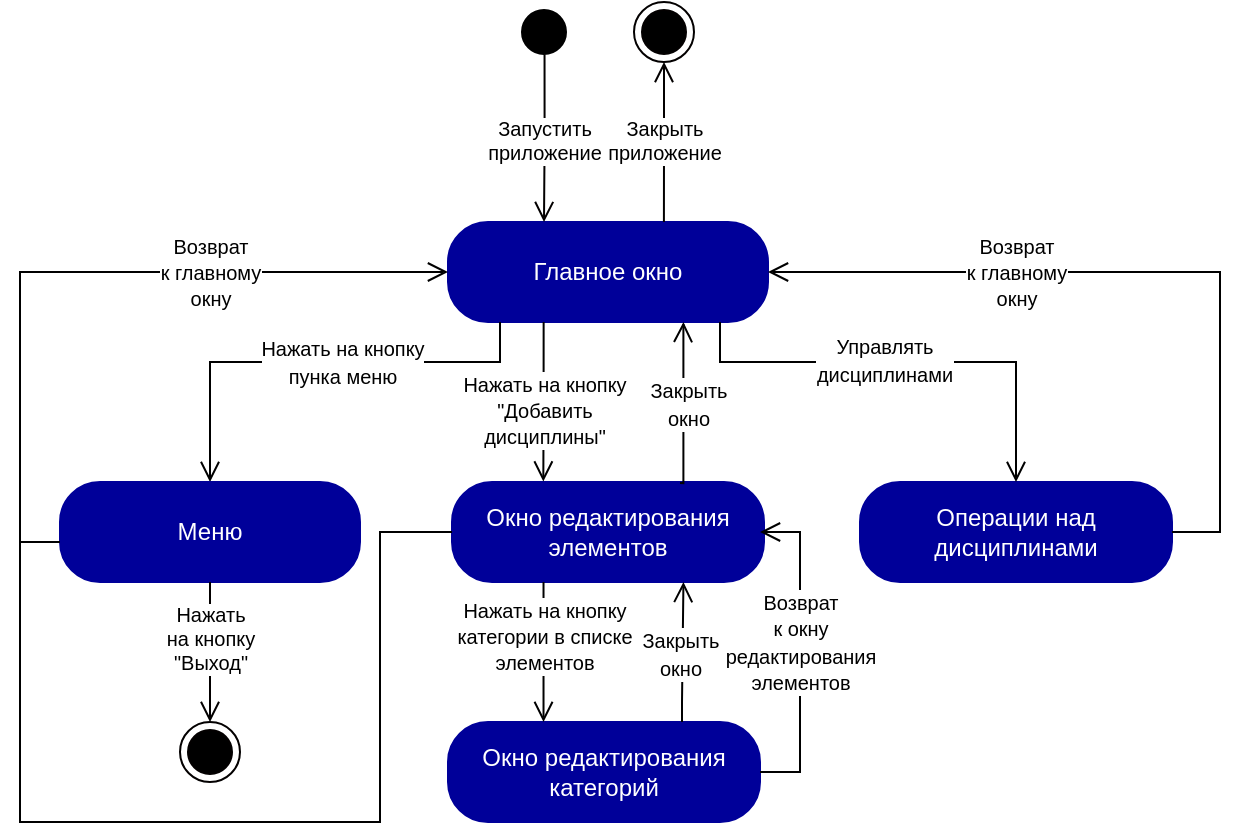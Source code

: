 <mxfile version="17.2.1" type="device"><diagram id="etlDYVYETBeBH645nl2H" name="Page-1"><mxGraphModel dx="865" dy="550" grid="1" gridSize="10" guides="1" tooltips="1" connect="1" arrows="1" fold="1" page="1" pageScale="1" pageWidth="850" pageHeight="1100" math="0" shadow="0"><root><mxCell id="0"/><mxCell id="1" parent="0"/><mxCell id="867nS2tPv7f6M5Oq-kr3-10" value="Главное окно" style="rounded=1;whiteSpace=wrap;html=1;arcSize=40;fontColor=#FFFFFF;fillColor=#000099;strokeColor=#000099;" parent="1" vertex="1"><mxGeometry x="374" y="130" width="160" height="50" as="geometry"/></mxCell><mxCell id="867nS2tPv7f6M5Oq-kr3-13" value="" style="edgeStyle=orthogonalEdgeStyle;html=1;verticalAlign=bottom;endArrow=open;endSize=8;strokeColor=#000000;rounded=0;entryX=0.5;entryY=0;entryDx=0;entryDy=0;" parent="1" target="sK3ZfewrAQjUifQAgrcQ-2" edge="1"><mxGeometry relative="1" as="geometry"><mxPoint x="277.75" y="231.35" as="targetPoint"/><mxPoint x="400" y="180" as="sourcePoint"/><Array as="points"><mxPoint x="400" y="180"/><mxPoint x="400" y="200"/><mxPoint x="255" y="200"/></Array></mxGeometry></mxCell><mxCell id="NqWh206_T8One1pfxIRF-1" value="&lt;font style=&quot;font-size: 10px&quot;&gt;Нажать на кнопку&lt;br&gt;пунка меню&lt;/font&gt;" style="edgeLabel;html=1;align=center;verticalAlign=middle;resizable=0;points=[];" parent="867nS2tPv7f6M5Oq-kr3-13" vertex="1" connectable="0"><mxGeometry x="0.085" y="-3" relative="1" as="geometry"><mxPoint x="23" y="3" as="offset"/></mxGeometry></mxCell><mxCell id="sK3ZfewrAQjUifQAgrcQ-2" value="Меню" style="rounded=1;whiteSpace=wrap;html=1;arcSize=40;fontColor=#FFFFFF;fillColor=#000099;strokeColor=#000099;" parent="1" vertex="1"><mxGeometry x="180" y="260" width="150" height="50" as="geometry"/></mxCell><mxCell id="sK3ZfewrAQjUifQAgrcQ-3" value="Окно редактирования элементов" style="rounded=1;whiteSpace=wrap;html=1;arcSize=40;fontColor=#FFFFFF;fillColor=#000099;strokeColor=#000099;" parent="1" vertex="1"><mxGeometry x="376" y="260" width="156" height="50" as="geometry"/></mxCell><mxCell id="sK3ZfewrAQjUifQAgrcQ-4" value="Окно редактирования категорий" style="rounded=1;whiteSpace=wrap;html=1;arcSize=40;fontColor=#FFFFFF;fillColor=#000099;strokeColor=#000099;" parent="1" vertex="1"><mxGeometry x="374" y="380" width="156" height="50" as="geometry"/></mxCell><mxCell id="sK3ZfewrAQjUifQAgrcQ-5" value="Операции над дисциплинами" style="rounded=1;whiteSpace=wrap;html=1;arcSize=40;fontColor=#FFFFFF;fillColor=#000099;strokeColor=#000099;" parent="1" vertex="1"><mxGeometry x="580" y="260" width="156" height="50" as="geometry"/></mxCell><mxCell id="sK3ZfewrAQjUifQAgrcQ-10" value="" style="edgeStyle=orthogonalEdgeStyle;html=1;verticalAlign=bottom;endArrow=open;endSize=8;strokeColor=#000000;rounded=0;entryX=0.5;entryY=0;entryDx=0;entryDy=0;" parent="1" source="867nS2tPv7f6M5Oq-kr3-10" target="sK3ZfewrAQjUifQAgrcQ-5" edge="1"><mxGeometry relative="1" as="geometry"><mxPoint x="629" y="220" as="targetPoint"/><mxPoint x="449" y="200" as="sourcePoint"/><Array as="points"><mxPoint x="510" y="200"/><mxPoint x="658" y="200"/></Array></mxGeometry></mxCell><mxCell id="NqWh206_T8One1pfxIRF-2" value="&lt;font style=&quot;font-size: 10px&quot;&gt;Управлять&lt;br&gt;дисциплинами&lt;/font&gt;" style="edgeLabel;html=1;align=center;verticalAlign=middle;resizable=0;points=[];" parent="sK3ZfewrAQjUifQAgrcQ-10" vertex="1" connectable="0"><mxGeometry x="0.046" y="1" relative="1" as="geometry"><mxPoint x="-17" as="offset"/></mxGeometry></mxCell><mxCell id="sK3ZfewrAQjUifQAgrcQ-13" value="" style="ellipse;html=1;shape=startState;fillColor=#000000;strokeColor=#000000;fontColor=#000099;" parent="1" vertex="1"><mxGeometry x="407" y="20" width="30" height="30" as="geometry"/></mxCell><mxCell id="sK3ZfewrAQjUifQAgrcQ-14" value="&lt;font style=&quot;font-size: 10px&quot;&gt;Запустить &lt;br&gt;приложение&lt;/font&gt;" style="edgeStyle=orthogonalEdgeStyle;html=1;verticalAlign=bottom;endArrow=open;endSize=8;strokeColor=#030000;rounded=0;exitX=0.509;exitY=0.876;exitDx=0;exitDy=0;exitPerimeter=0;spacingBottom=-14;fontSize=10;" parent="1" source="sK3ZfewrAQjUifQAgrcQ-13" edge="1"><mxGeometry x="0.048" relative="1" as="geometry"><mxPoint x="422" y="130" as="targetPoint"/><mxPoint x="392" y="90" as="sourcePoint"/><mxPoint as="offset"/></mxGeometry></mxCell><mxCell id="sK3ZfewrAQjUifQAgrcQ-15" value="&lt;font style=&quot;font-size: 10px&quot;&gt;Закрыть&lt;br&gt;приложение&lt;/font&gt;" style="edgeStyle=orthogonalEdgeStyle;html=1;verticalAlign=bottom;endArrow=open;endSize=8;strokeColor=#030000;rounded=0;spacingBottom=-14;fontSize=10;entryX=0.5;entryY=1;entryDx=0;entryDy=0;exitX=0.781;exitY=0;exitDx=0;exitDy=0;exitPerimeter=0;" parent="1" target="sK3ZfewrAQjUifQAgrcQ-16" edge="1"><mxGeometry relative="1" as="geometry"><mxPoint x="577" y="100" as="targetPoint"/><mxPoint x="481.96" y="130" as="sourcePoint"/><Array as="points"><mxPoint x="482" y="90"/><mxPoint x="482" y="90"/></Array><mxPoint as="offset"/></mxGeometry></mxCell><mxCell id="sK3ZfewrAQjUifQAgrcQ-16" value="" style="ellipse;html=1;shape=endState;fillColor=#000000;strokeColor=#030000;" parent="1" vertex="1"><mxGeometry x="467" y="20" width="30" height="30" as="geometry"/></mxCell><mxCell id="NqWh206_T8One1pfxIRF-6" value="" style="edgeStyle=orthogonalEdgeStyle;html=1;verticalAlign=bottom;endArrow=open;endSize=8;strokeColor=#000000;rounded=0;entryX=0;entryY=0.5;entryDx=0;entryDy=0;" parent="1" target="867nS2tPv7f6M5Oq-kr3-10" edge="1"><mxGeometry relative="1" as="geometry"><mxPoint x="160" y="180" as="targetPoint"/><mxPoint x="180" y="290" as="sourcePoint"/><Array as="points"><mxPoint x="160" y="290"/><mxPoint x="160" y="155"/></Array></mxGeometry></mxCell><mxCell id="NqWh206_T8One1pfxIRF-7" value="&lt;font style=&quot;font-size: 10px&quot;&gt;Возврат&lt;br&gt;к главному&lt;br&gt;окну&lt;/font&gt;" style="edgeLabel;html=1;align=center;verticalAlign=middle;resizable=0;points=[];" parent="NqWh206_T8One1pfxIRF-6" vertex="1" connectable="0"><mxGeometry x="0.085" y="-3" relative="1" as="geometry"><mxPoint x="50" y="-3" as="offset"/></mxGeometry></mxCell><mxCell id="NqWh206_T8One1pfxIRF-8" value="" style="edgeStyle=orthogonalEdgeStyle;html=1;verticalAlign=bottom;endArrow=open;endSize=8;strokeColor=#000000;rounded=0;exitX=1;exitY=0.5;exitDx=0;exitDy=0;entryX=1;entryY=0.5;entryDx=0;entryDy=0;" parent="1" source="sK3ZfewrAQjUifQAgrcQ-5" target="867nS2tPv7f6M5Oq-kr3-10" edge="1"><mxGeometry relative="1" as="geometry"><mxPoint x="384" y="165" as="targetPoint"/><mxPoint x="190.0" y="295" as="sourcePoint"/><Array as="points"><mxPoint x="760" y="285"/><mxPoint x="760" y="155"/></Array></mxGeometry></mxCell><mxCell id="NqWh206_T8One1pfxIRF-9" value="&lt;font style=&quot;font-size: 10px&quot;&gt;Возврат&lt;br&gt;к главному&lt;br&gt;окну&lt;/font&gt;" style="edgeLabel;html=1;align=center;verticalAlign=middle;resizable=0;points=[];" parent="NqWh206_T8One1pfxIRF-8" vertex="1" connectable="0"><mxGeometry x="0.085" y="-3" relative="1" as="geometry"><mxPoint x="-50" y="3" as="offset"/></mxGeometry></mxCell><mxCell id="NqWh206_T8One1pfxIRF-10" value="" style="edgeStyle=orthogonalEdgeStyle;html=1;verticalAlign=bottom;endArrow=open;endSize=8;strokeColor=#000000;rounded=0;exitX=1;exitY=0.5;exitDx=0;exitDy=0;" parent="1" source="sK3ZfewrAQjUifQAgrcQ-4" edge="1"><mxGeometry relative="1" as="geometry"><mxPoint x="530" y="285" as="targetPoint"/><mxPoint x="190.0" y="295" as="sourcePoint"/><Array as="points"><mxPoint x="550" y="405"/><mxPoint x="550" y="285"/></Array></mxGeometry></mxCell><mxCell id="NqWh206_T8One1pfxIRF-11" value="&lt;font style=&quot;font-size: 10px&quot;&gt;Возврат&lt;br&gt;к окну &lt;br&gt;редактирования&lt;br&gt;элементов&lt;br&gt;&lt;/font&gt;" style="edgeLabel;html=1;align=center;verticalAlign=middle;resizable=0;points=[];" parent="NqWh206_T8One1pfxIRF-10" vertex="1" connectable="0"><mxGeometry x="0.085" y="-3" relative="1" as="geometry"><mxPoint x="-3" y="2" as="offset"/></mxGeometry></mxCell><mxCell id="NqWh206_T8One1pfxIRF-12" value="" style="edgeStyle=orthogonalEdgeStyle;html=1;verticalAlign=bottom;endArrow=none;endSize=8;strokeColor=#000000;rounded=0;entryX=0;entryY=0.5;entryDx=0;entryDy=0;endFill=0;" parent="1" target="sK3ZfewrAQjUifQAgrcQ-3" edge="1"><mxGeometry relative="1" as="geometry"><mxPoint x="344" y="370" as="targetPoint"/><mxPoint x="160" y="290" as="sourcePoint"/><Array as="points"><mxPoint x="160" y="430"/><mxPoint x="340" y="430"/><mxPoint x="340" y="285"/></Array></mxGeometry></mxCell><mxCell id="lUx0aUhfkSpx1AIe2yEw-1" value="&lt;font style=&quot;font-size: 10px&quot;&gt;Нажать&lt;br&gt;на кнопку&lt;br&gt;&quot;Выход&quot;&lt;/font&gt;" style="edgeStyle=orthogonalEdgeStyle;html=1;verticalAlign=bottom;endArrow=open;endSize=8;strokeColor=#030000;rounded=0;spacingBottom=-14;fontSize=10;exitX=0.5;exitY=1;exitDx=0;exitDy=0;" edge="1" parent="1" source="sK3ZfewrAQjUifQAgrcQ-2"><mxGeometry relative="1" as="geometry"><mxPoint x="255" y="380" as="targetPoint"/><mxPoint x="491.96" y="140" as="sourcePoint"/><Array as="points"><mxPoint x="255" y="370"/></Array><mxPoint as="offset"/></mxGeometry></mxCell><mxCell id="lUx0aUhfkSpx1AIe2yEw-2" value="" style="ellipse;html=1;shape=endState;fillColor=#000000;strokeColor=#030000;" vertex="1" parent="1"><mxGeometry x="240" y="380" width="30" height="30" as="geometry"/></mxCell><mxCell id="lUx0aUhfkSpx1AIe2yEw-7" value="" style="edgeStyle=orthogonalEdgeStyle;html=1;verticalAlign=bottom;endArrow=open;endSize=8;strokeColor=#000000;rounded=0;exitX=0.271;exitY=0.011;exitDx=0;exitDy=0;exitPerimeter=0;" edge="1" parent="1"><mxGeometry relative="1" as="geometry"><mxPoint x="491.72" y="180" as="targetPoint"/><mxPoint x="489.996" y="260.55" as="sourcePoint"/><Array as="points"><mxPoint x="491.72" y="261"/><mxPoint x="491.72" y="181"/></Array></mxGeometry></mxCell><mxCell id="lUx0aUhfkSpx1AIe2yEw-8" value="&lt;font style=&quot;font-size: 10px&quot;&gt;Закрыть&lt;br&gt;окно&lt;/font&gt;" style="edgeLabel;html=1;align=center;verticalAlign=middle;resizable=0;points=[];" vertex="1" connectable="0" parent="lUx0aUhfkSpx1AIe2yEw-7"><mxGeometry x="0.173" relative="1" as="geometry"><mxPoint x="2" y="7" as="offset"/></mxGeometry></mxCell><mxCell id="lUx0aUhfkSpx1AIe2yEw-9" value="" style="edgeStyle=orthogonalEdgeStyle;html=1;verticalAlign=bottom;endArrow=open;endSize=8;strokeColor=#000000;rounded=0;exitX=0.726;exitY=1.005;exitDx=0;exitDy=0;exitPerimeter=0;" edge="1" parent="1"><mxGeometry relative="1" as="geometry"><mxPoint x="421.66" y="259.75" as="targetPoint"/><mxPoint x="421.82" y="180" as="sourcePoint"/><Array as="points"><mxPoint x="421.66" y="219.75"/><mxPoint x="421.66" y="219.75"/></Array></mxGeometry></mxCell><mxCell id="lUx0aUhfkSpx1AIe2yEw-10" value="&lt;font style=&quot;font-size: 10px&quot;&gt;Нажать на кнопку&lt;br&gt;&quot;Добавить &lt;br&gt;дисциплины&quot;&lt;/font&gt;" style="edgeLabel;html=1;align=center;verticalAlign=middle;resizable=0;points=[];" vertex="1" connectable="0" parent="lUx0aUhfkSpx1AIe2yEw-9"><mxGeometry x="0.173" relative="1" as="geometry"><mxPoint y="-3" as="offset"/></mxGeometry></mxCell><mxCell id="lUx0aUhfkSpx1AIe2yEw-11" value="" style="edgeStyle=orthogonalEdgeStyle;html=1;verticalAlign=bottom;endArrow=open;endSize=8;strokeColor=#000000;rounded=0;entryX=0.5;entryY=0;entryDx=0;entryDy=0;" edge="1" parent="1"><mxGeometry relative="1" as="geometry"><mxPoint x="421.76" y="380" as="targetPoint"/><mxPoint x="421.76" y="310" as="sourcePoint"/><Array as="points"><mxPoint x="421.76" y="310"/></Array></mxGeometry></mxCell><mxCell id="lUx0aUhfkSpx1AIe2yEw-12" value="&lt;font style=&quot;font-size: 10px&quot;&gt;Нажать на кнопку&lt;br&gt;категории в списке&lt;br&gt;элементов&lt;/font&gt;" style="edgeLabel;html=1;align=center;verticalAlign=middle;resizable=0;points=[];fontSize=11;" vertex="1" connectable="0" parent="lUx0aUhfkSpx1AIe2yEw-11"><mxGeometry x="-0.242" relative="1" as="geometry"><mxPoint as="offset"/></mxGeometry></mxCell><mxCell id="lUx0aUhfkSpx1AIe2yEw-13" value="" style="edgeStyle=orthogonalEdgeStyle;html=1;verticalAlign=bottom;endArrow=open;endSize=8;strokeColor=#000000;rounded=0;exitX=0.75;exitY=0;exitDx=0;exitDy=0;" edge="1" parent="1" source="sK3ZfewrAQjUifQAgrcQ-4"><mxGeometry relative="1" as="geometry"><mxPoint x="491.72" y="310" as="targetPoint"/><mxPoint x="500" y="370" as="sourcePoint"/><Array as="points"><mxPoint x="491" y="370"/><mxPoint x="492" y="370"/></Array></mxGeometry></mxCell><mxCell id="lUx0aUhfkSpx1AIe2yEw-14" value="&lt;font style=&quot;font-size: 10px&quot;&gt;Закрыть&lt;br&gt;окно&lt;/font&gt;" style="edgeLabel;html=1;align=center;verticalAlign=middle;resizable=0;points=[];" vertex="1" connectable="0" parent="lUx0aUhfkSpx1AIe2yEw-13"><mxGeometry x="0.173" relative="1" as="geometry"><mxPoint x="-2" y="7" as="offset"/></mxGeometry></mxCell></root></mxGraphModel></diagram></mxfile>